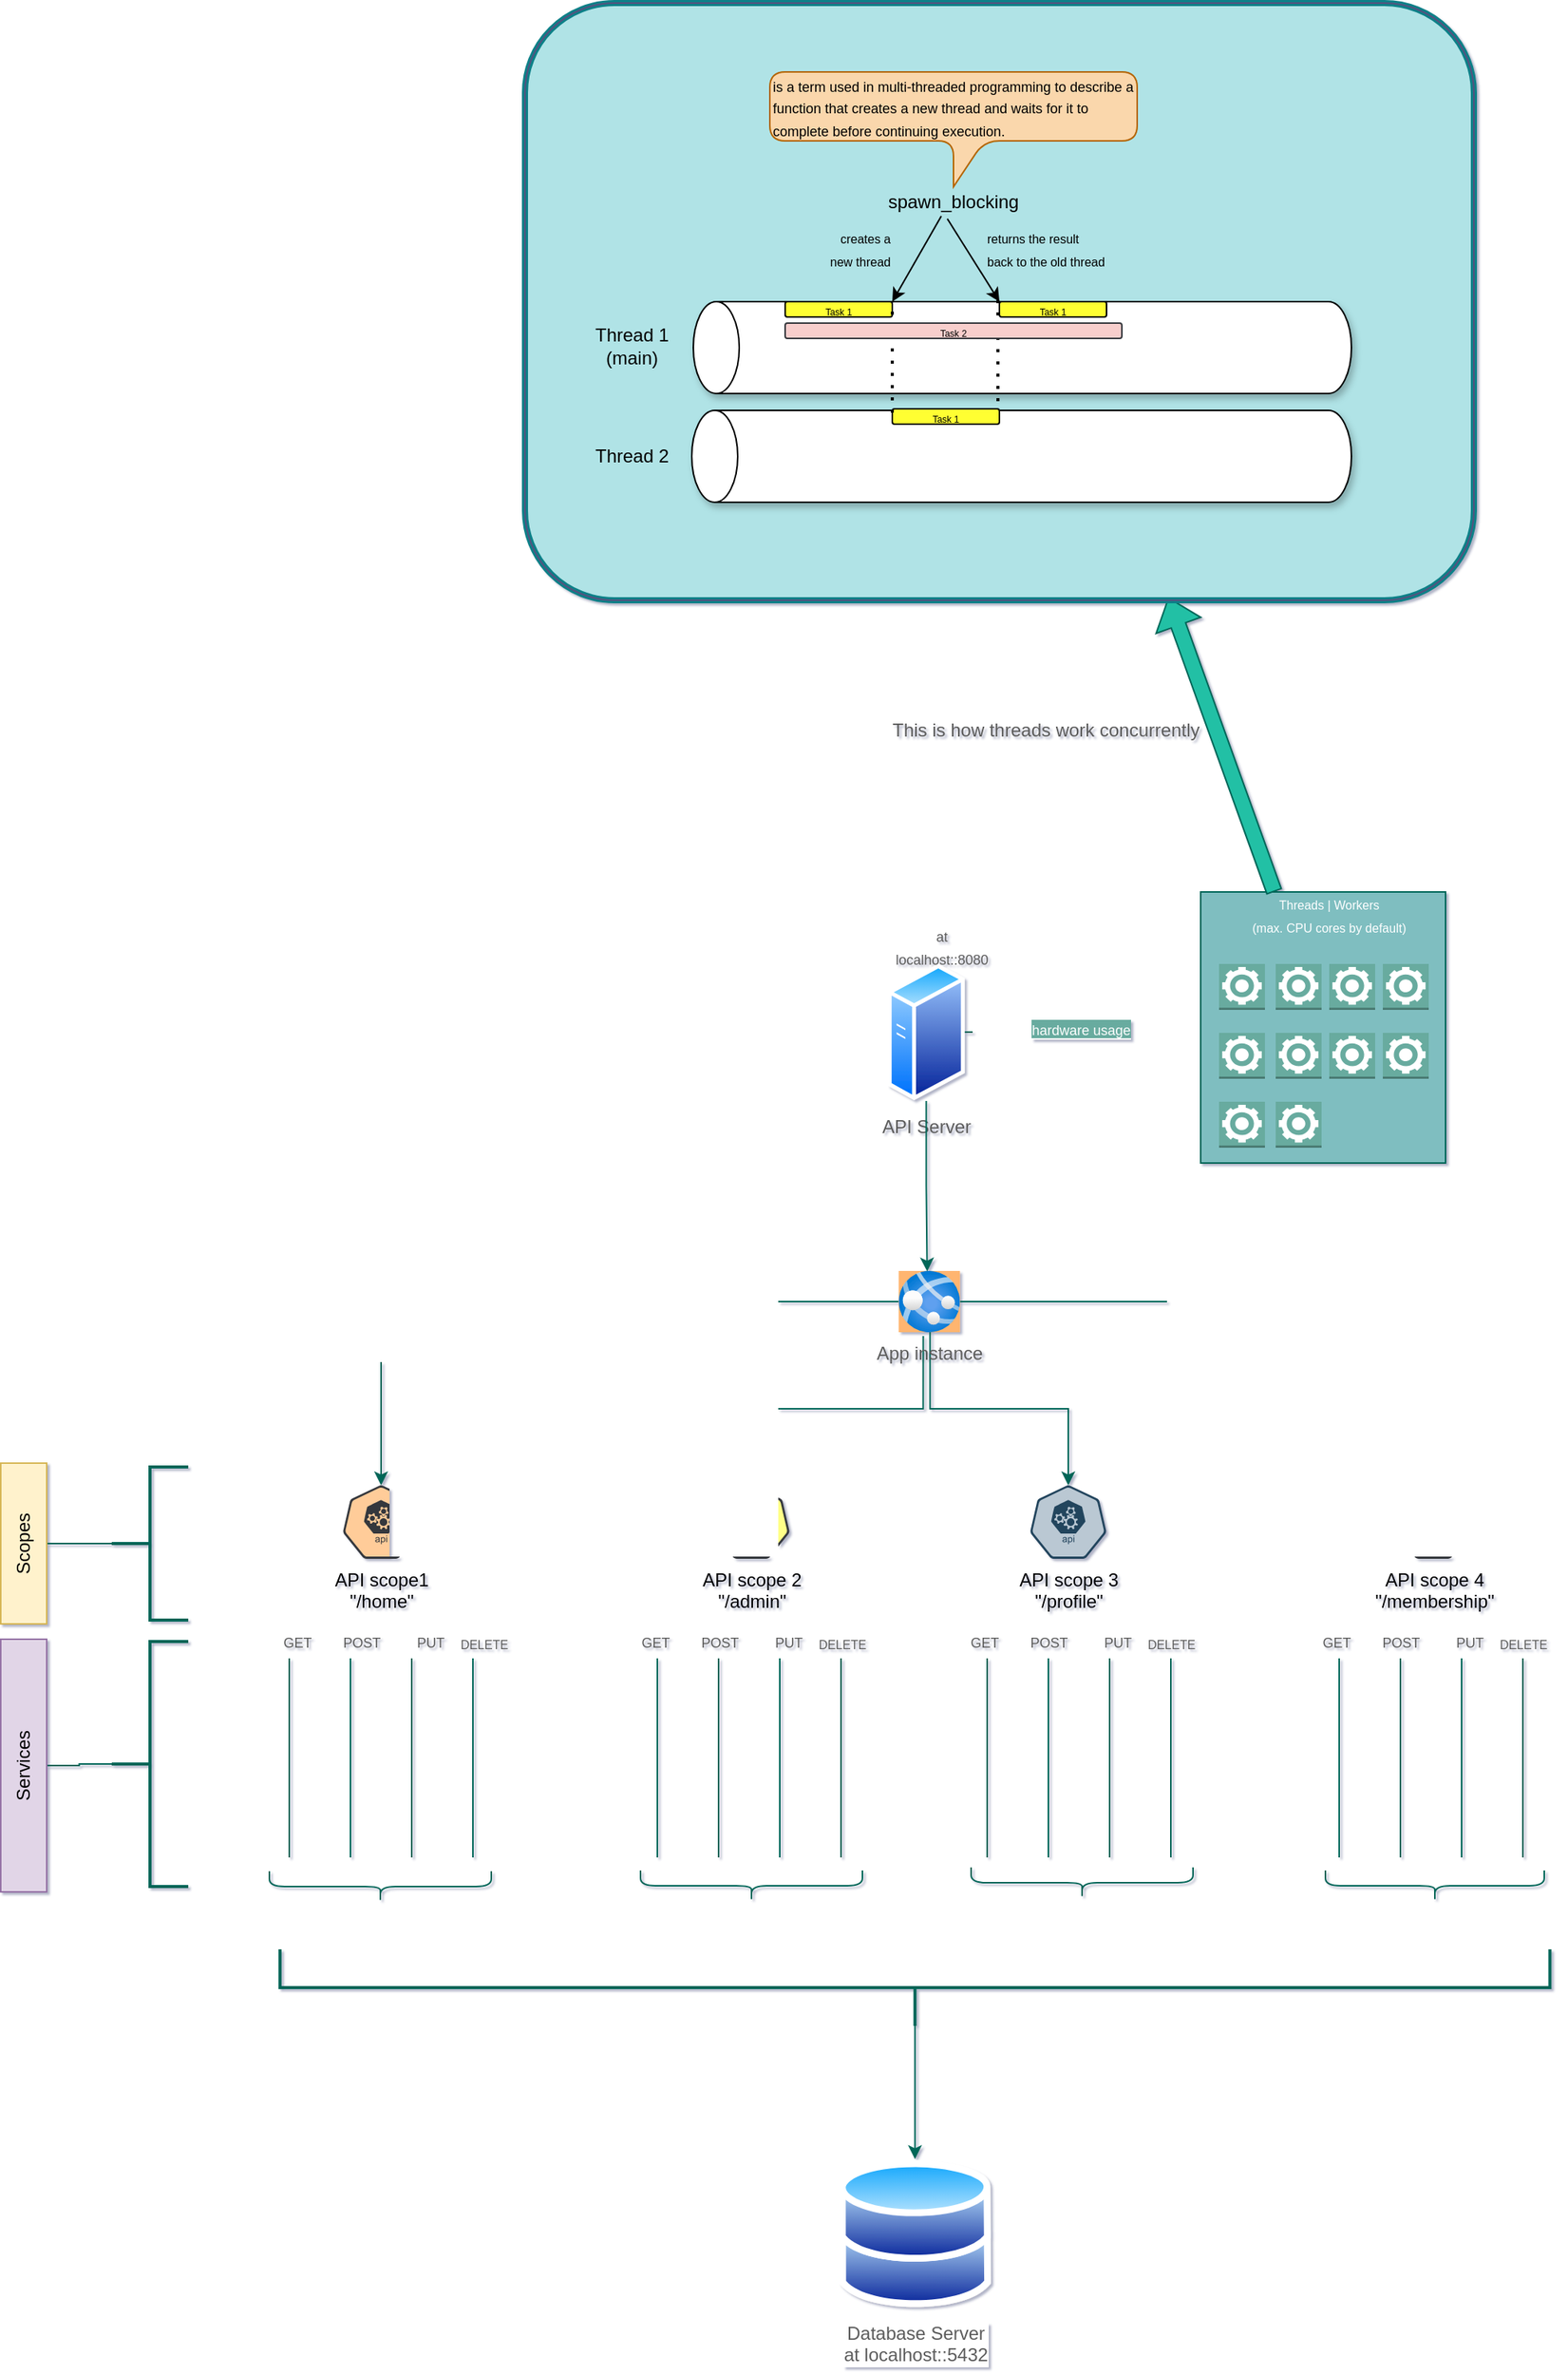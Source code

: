 <mxfile version="21.2.8" type="device">
  <diagram name="Page-1" id="kWnMutsACy6TRgf00iFC">
    <mxGraphModel dx="1663" dy="1773" grid="1" gridSize="10" guides="1" tooltips="1" connect="1" arrows="1" fold="1" page="1" pageScale="1" pageWidth="827" pageHeight="1169" background="none" math="0" shadow="1">
      <root>
        <mxCell id="0" />
        <mxCell id="1" parent="0" />
        <mxCell id="NjU4yITNJJ9T1GElI6_k-51" style="edgeStyle=orthogonalEdgeStyle;rounded=0;orthogonalLoop=1;jettySize=auto;html=1;entryX=0.5;entryY=0;entryDx=0;entryDy=0;entryPerimeter=0;strokeColor=#006658;fontColor=#5C5C5C;fillColor=#21C0A5;" edge="1" parent="1" source="NjU4yITNJJ9T1GElI6_k-38" target="NjU4yITNJJ9T1GElI6_k-46">
          <mxGeometry relative="1" as="geometry" />
        </mxCell>
        <mxCell id="NjU4yITNJJ9T1GElI6_k-52" style="edgeStyle=orthogonalEdgeStyle;rounded=0;orthogonalLoop=1;jettySize=auto;html=1;entryX=0.5;entryY=0;entryDx=0;entryDy=0;entryPerimeter=0;strokeColor=#006658;fontColor=#5C5C5C;fillColor=#21C0A5;exitX=0.401;exitY=1.064;exitDx=0;exitDy=0;exitPerimeter=0;" edge="1" parent="1" source="NjU4yITNJJ9T1GElI6_k-38" target="NjU4yITNJJ9T1GElI6_k-47">
          <mxGeometry relative="1" as="geometry">
            <Array as="points">
              <mxPoint x="310" y="918" />
              <mxPoint x="198" y="918" />
            </Array>
          </mxGeometry>
        </mxCell>
        <mxCell id="NjU4yITNJJ9T1GElI6_k-53" style="edgeStyle=orthogonalEdgeStyle;rounded=0;orthogonalLoop=1;jettySize=auto;html=1;entryX=0.5;entryY=0;entryDx=0;entryDy=0;entryPerimeter=0;strokeColor=#006658;fontColor=#5C5C5C;fillColor=#21C0A5;exitX=0.512;exitY=0.981;exitDx=0;exitDy=0;exitPerimeter=0;" edge="1" parent="1" source="NjU4yITNJJ9T1GElI6_k-38" target="NjU4yITNJJ9T1GElI6_k-48">
          <mxGeometry relative="1" as="geometry" />
        </mxCell>
        <mxCell id="NjU4yITNJJ9T1GElI6_k-54" style="edgeStyle=orthogonalEdgeStyle;rounded=0;orthogonalLoop=1;jettySize=auto;html=1;strokeColor=#006658;fontColor=#5C5C5C;fillColor=#21C0A5;entryX=0.5;entryY=0;entryDx=0;entryDy=0;entryPerimeter=0;" edge="1" parent="1" source="NjU4yITNJJ9T1GElI6_k-38" target="NjU4yITNJJ9T1GElI6_k-49">
          <mxGeometry relative="1" as="geometry">
            <mxPoint x="420" y="848" as="targetPoint" />
          </mxGeometry>
        </mxCell>
        <mxCell id="NjU4yITNJJ9T1GElI6_k-38" value="App instance" style="image;aspect=fixed;html=1;points=[];align=center;fontSize=12;image=img/lib/azure2/app_services/App_Services.svg;rounded=1;strokeColor=#006658;fontColor=#5C5C5C;fillColor=#21C0A5;labelBackgroundColor=none;imageBackground=#FFB570;" vertex="1" parent="1">
          <mxGeometry x="294.2" y="828" width="40" height="40" as="geometry" />
        </mxCell>
        <mxCell id="NjU4yITNJJ9T1GElI6_k-45" value="" style="group;" vertex="1" connectable="0" parent="1">
          <mxGeometry x="232" y="597" width="210" height="120" as="geometry" />
        </mxCell>
        <mxCell id="NjU4yITNJJ9T1GElI6_k-35" value="API Server" style="image;aspect=fixed;perimeter=ellipsePerimeter;html=1;align=center;shadow=0;dashed=0;spacingTop=3;image=img/lib/active_directory/generic_server.svg;rounded=1;strokeColor=#006658;fontColor=#5C5C5C;fillColor=#21C0A5;labelBackgroundColor=none;" vertex="1" parent="NjU4yITNJJ9T1GElI6_k-45">
          <mxGeometry x="55" y="30" width="50.4" height="90" as="geometry" />
        </mxCell>
        <mxCell id="NjU4yITNJJ9T1GElI6_k-44" value="&lt;blockquote&gt;&lt;font style=&quot;font-size: 9px;&quot;&gt;at&lt;br&gt;localhost::8080&lt;/font&gt;&lt;/blockquote&gt;" style="text;html=1;align=center;verticalAlign=middle;resizable=0;points=[];autosize=1;strokeColor=none;fillColor=none;fontColor=#5C5C5C;" vertex="1" parent="NjU4yITNJJ9T1GElI6_k-45">
          <mxGeometry x="10" y="-16" width="160" height="70" as="geometry" />
        </mxCell>
        <mxCell id="NjU4yITNJJ9T1GElI6_k-46" value="API scope1&lt;br&gt;&quot;/home&quot;" style="html=1;dashed=0;whitespace=wrap;fillColor=#ffcc99;strokeColor=#36393d;points=[[0.005,0.63,0],[0.1,0.2,0],[0.9,0.2,0],[0.5,0,0],[0.995,0.63,0],[0.72,0.99,0],[0.5,1,0],[0.28,0.99,0]];verticalLabelPosition=bottom;align=center;verticalAlign=top;shape=mxgraph.kubernetes.icon;prIcon=api;" vertex="1" parent="1">
          <mxGeometry x="-69" y="968" width="50" height="48" as="geometry" />
        </mxCell>
        <mxCell id="NjU4yITNJJ9T1GElI6_k-47" value="API scope 2&lt;br&gt;&quot;/admin&quot;" style="html=1;dashed=0;whitespace=wrap;fillColor=#ffff88;strokeColor=#36393d;points=[[0.005,0.63,0],[0.1,0.2,0],[0.9,0.2,0],[0.5,0,0],[0.995,0.63,0],[0.72,0.99,0],[0.5,1,0],[0.28,0.99,0]];verticalLabelPosition=bottom;align=center;verticalAlign=top;shape=mxgraph.kubernetes.icon;prIcon=api;" vertex="1" parent="1">
          <mxGeometry x="173" y="968" width="50" height="48" as="geometry" />
        </mxCell>
        <mxCell id="NjU4yITNJJ9T1GElI6_k-48" value="API scope 3&lt;br&gt;&quot;/profile&quot;" style="html=1;dashed=0;whitespace=wrap;fillColor=#bac8d3;strokeColor=#23445d;points=[[0.005,0.63,0],[0.1,0.2,0],[0.9,0.2,0],[0.5,0,0],[0.995,0.63,0],[0.72,0.99,0],[0.5,1,0],[0.28,0.99,0]];verticalLabelPosition=bottom;align=center;verticalAlign=top;shape=mxgraph.kubernetes.icon;prIcon=api;" vertex="1" parent="1">
          <mxGeometry x="380" y="968" width="50" height="48" as="geometry" />
        </mxCell>
        <mxCell id="NjU4yITNJJ9T1GElI6_k-49" value="API scope 4&lt;br&gt;&quot;/membership&quot;" style="html=1;dashed=0;whitespace=wrap;fillColor=#cce5ff;strokeColor=#36393d;points=[[0.005,0.63,0],[0.1,0.2,0],[0.9,0.2,0],[0.5,0,0],[0.995,0.63,0],[0.72,0.99,0],[0.5,1,0],[0.28,0.99,0]];verticalLabelPosition=bottom;align=center;verticalAlign=top;shape=mxgraph.kubernetes.icon;prIcon=api;" vertex="1" parent="1">
          <mxGeometry x="618.5" y="968" width="50" height="48" as="geometry" />
        </mxCell>
        <mxCell id="NjU4yITNJJ9T1GElI6_k-50" style="edgeStyle=orthogonalEdgeStyle;rounded=0;orthogonalLoop=1;jettySize=auto;html=1;entryX=0.465;entryY=0.008;entryDx=0;entryDy=0;entryPerimeter=0;strokeColor=#006658;fontColor=#5C5C5C;fillColor=#21C0A5;" edge="1" parent="1" source="NjU4yITNJJ9T1GElI6_k-35" target="NjU4yITNJJ9T1GElI6_k-38">
          <mxGeometry relative="1" as="geometry" />
        </mxCell>
        <mxCell id="NjU4yITNJJ9T1GElI6_k-74" value="" style="edgeStyle=orthogonalEdgeStyle;rounded=0;orthogonalLoop=1;jettySize=auto;html=1;strokeColor=#006658;fontColor=#5C5C5C;fillColor=#21C0A5;" edge="1" parent="1" source="NjU4yITNJJ9T1GElI6_k-35" target="NjU4yITNJJ9T1GElI6_k-75">
          <mxGeometry relative="1" as="geometry">
            <mxPoint x="470" y="670" as="targetPoint" />
            <Array as="points">
              <mxPoint x="417" y="672" />
              <mxPoint x="417" y="670" />
              <mxPoint x="494" y="670" />
              <mxPoint x="494" y="650" />
            </Array>
          </mxGeometry>
        </mxCell>
        <mxCell id="NjU4yITNJJ9T1GElI6_k-79" value="&lt;span style=&quot;background-color: rgb(103, 171, 159);&quot;&gt;&lt;font style=&quot;font-size: 9px;&quot; color=&quot;#ffffff&quot;&gt;hardware usage&lt;/font&gt;&lt;/span&gt;" style="edgeLabel;html=1;align=center;verticalAlign=middle;resizable=0;points=[];fontColor=#5C5C5C;" vertex="1" connectable="0" parent="NjU4yITNJJ9T1GElI6_k-74">
          <mxGeometry x="0.266" y="-2" relative="1" as="geometry">
            <mxPoint x="-22" y="-2" as="offset" />
          </mxGeometry>
        </mxCell>
        <mxCell id="NjU4yITNJJ9T1GElI6_k-80" value="" style="verticalLabelPosition=bottom;shadow=0;dashed=0;align=center;html=1;verticalAlign=top;shape=mxgraph.electrical.transmission.4_line_bus;strokeColor=#006658;fontColor=#FFCE9F;fillColor=#21C0A5;rotation=-90;labelBackgroundColor=#FFCC99;" vertex="1" parent="1">
          <mxGeometry x="-109" y="1086" width="130" height="120" as="geometry" />
        </mxCell>
        <mxCell id="NjU4yITNJJ9T1GElI6_k-84" value="GET" style="text;html=1;align=center;verticalAlign=middle;resizable=0;points=[];autosize=1;strokeColor=none;fillColor=none;fontColor=#5C5C5C;fontSize=9;" vertex="1" parent="1">
          <mxGeometry x="-119" y="1061" width="40" height="20" as="geometry" />
        </mxCell>
        <mxCell id="NjU4yITNJJ9T1GElI6_k-85" value="POST" style="text;html=1;align=center;verticalAlign=middle;resizable=0;points=[];autosize=1;strokeColor=none;fillColor=none;fontColor=#5C5C5C;fontSize=9;" vertex="1" parent="1">
          <mxGeometry x="-82" y="1061" width="50" height="20" as="geometry" />
        </mxCell>
        <mxCell id="NjU4yITNJJ9T1GElI6_k-86" value="PUT" style="text;html=1;align=center;verticalAlign=middle;resizable=0;points=[];autosize=1;strokeColor=none;fillColor=none;fontColor=#5C5C5C;fontSize=9;" vertex="1" parent="1">
          <mxGeometry x="-32" y="1061" width="40" height="20" as="geometry" />
        </mxCell>
        <mxCell id="NjU4yITNJJ9T1GElI6_k-87" value="&lt;font style=&quot;font-size: 8px;&quot;&gt;DELETE&lt;/font&gt;" style="text;html=1;align=center;verticalAlign=middle;resizable=0;points=[];autosize=1;strokeColor=none;fillColor=none;fontColor=#5C5C5C;" vertex="1" parent="1">
          <mxGeometry x="-2" y="1056" width="50" height="30" as="geometry" />
        </mxCell>
        <mxCell id="NjU4yITNJJ9T1GElI6_k-88" value="" style="verticalLabelPosition=bottom;shadow=0;dashed=0;align=center;html=1;verticalAlign=top;shape=mxgraph.electrical.transmission.4_line_bus;strokeColor=#006658;fontColor=#FFCE9F;fillColor=#21C0A5;rotation=-90;labelBackgroundColor=#FFCC99;" vertex="1" parent="1">
          <mxGeometry x="131.5" y="1086" width="130" height="120" as="geometry" />
        </mxCell>
        <mxCell id="NjU4yITNJJ9T1GElI6_k-89" value="GET" style="text;html=1;align=center;verticalAlign=middle;resizable=0;points=[];autosize=1;strokeColor=none;fillColor=none;fontColor=#5C5C5C;fontSize=9;" vertex="1" parent="1">
          <mxGeometry x="114.5" y="1061" width="40" height="20" as="geometry" />
        </mxCell>
        <mxCell id="NjU4yITNJJ9T1GElI6_k-90" value="POST" style="text;html=1;align=center;verticalAlign=middle;resizable=0;points=[];autosize=1;strokeColor=none;fillColor=none;fontColor=#5C5C5C;fontSize=9;" vertex="1" parent="1">
          <mxGeometry x="151.5" y="1061" width="50" height="20" as="geometry" />
        </mxCell>
        <mxCell id="NjU4yITNJJ9T1GElI6_k-91" value="PUT" style="text;html=1;align=center;verticalAlign=middle;resizable=0;points=[];autosize=1;strokeColor=none;fillColor=none;fontColor=#5C5C5C;fontSize=9;" vertex="1" parent="1">
          <mxGeometry x="201.5" y="1061" width="40" height="20" as="geometry" />
        </mxCell>
        <mxCell id="NjU4yITNJJ9T1GElI6_k-92" value="&lt;font style=&quot;font-size: 8px;&quot;&gt;DELETE&lt;/font&gt;" style="text;html=1;align=center;verticalAlign=middle;resizable=0;points=[];autosize=1;strokeColor=none;fillColor=none;fontColor=#5C5C5C;" vertex="1" parent="1">
          <mxGeometry x="231.5" y="1056" width="50" height="30" as="geometry" />
        </mxCell>
        <mxCell id="NjU4yITNJJ9T1GElI6_k-93" value="" style="verticalLabelPosition=bottom;shadow=0;dashed=0;align=center;html=1;verticalAlign=top;shape=mxgraph.electrical.transmission.4_line_bus;strokeColor=#006658;fontColor=#FFCE9F;fillColor=#21C0A5;rotation=-90;labelBackgroundColor=#FFCC99;" vertex="1" parent="1">
          <mxGeometry x="347" y="1086" width="130" height="120" as="geometry" />
        </mxCell>
        <mxCell id="NjU4yITNJJ9T1GElI6_k-94" value="GET" style="text;html=1;align=center;verticalAlign=middle;resizable=0;points=[];autosize=1;strokeColor=none;fillColor=none;fontColor=#5C5C5C;fontSize=9;" vertex="1" parent="1">
          <mxGeometry x="330" y="1061" width="40" height="20" as="geometry" />
        </mxCell>
        <mxCell id="NjU4yITNJJ9T1GElI6_k-95" value="POST" style="text;html=1;align=center;verticalAlign=middle;resizable=0;points=[];autosize=1;strokeColor=none;fillColor=none;fontColor=#5C5C5C;fontSize=9;" vertex="1" parent="1">
          <mxGeometry x="367" y="1061" width="50" height="20" as="geometry" />
        </mxCell>
        <mxCell id="NjU4yITNJJ9T1GElI6_k-96" value="PUT" style="text;html=1;align=center;verticalAlign=middle;resizable=0;points=[];autosize=1;strokeColor=none;fillColor=none;fontColor=#5C5C5C;fontSize=9;" vertex="1" parent="1">
          <mxGeometry x="417" y="1061" width="40" height="20" as="geometry" />
        </mxCell>
        <mxCell id="NjU4yITNJJ9T1GElI6_k-97" value="&lt;font style=&quot;font-size: 8px;&quot;&gt;DELETE&lt;/font&gt;" style="text;html=1;align=center;verticalAlign=middle;resizable=0;points=[];autosize=1;strokeColor=none;fillColor=none;fontColor=#5C5C5C;" vertex="1" parent="1">
          <mxGeometry x="447" y="1056" width="50" height="30" as="geometry" />
        </mxCell>
        <mxCell id="NjU4yITNJJ9T1GElI6_k-98" value="" style="verticalLabelPosition=bottom;shadow=0;dashed=0;align=center;html=1;verticalAlign=top;shape=mxgraph.electrical.transmission.4_line_bus;strokeColor=#006658;fontColor=#FFCE9F;fillColor=#21C0A5;rotation=-90;labelBackgroundColor=#FFCC99;" vertex="1" parent="1">
          <mxGeometry x="577" y="1086" width="130" height="120" as="geometry" />
        </mxCell>
        <mxCell id="NjU4yITNJJ9T1GElI6_k-99" value="GET" style="text;html=1;align=center;verticalAlign=middle;resizable=0;points=[];autosize=1;strokeColor=none;fillColor=none;fontColor=#5C5C5C;fontSize=9;" vertex="1" parent="1">
          <mxGeometry x="560" y="1061" width="40" height="20" as="geometry" />
        </mxCell>
        <mxCell id="NjU4yITNJJ9T1GElI6_k-100" value="POST" style="text;html=1;align=center;verticalAlign=middle;resizable=0;points=[];autosize=1;strokeColor=none;fillColor=none;fontColor=#5C5C5C;fontSize=9;" vertex="1" parent="1">
          <mxGeometry x="597" y="1061" width="50" height="20" as="geometry" />
        </mxCell>
        <mxCell id="NjU4yITNJJ9T1GElI6_k-101" value="PUT" style="text;html=1;align=center;verticalAlign=middle;resizable=0;points=[];autosize=1;strokeColor=none;fillColor=none;fontColor=#5C5C5C;fontSize=9;" vertex="1" parent="1">
          <mxGeometry x="647" y="1061" width="40" height="20" as="geometry" />
        </mxCell>
        <mxCell id="NjU4yITNJJ9T1GElI6_k-102" value="&lt;font style=&quot;font-size: 8px;&quot;&gt;DELETE&lt;/font&gt;" style="text;html=1;align=center;verticalAlign=middle;resizable=0;points=[];autosize=1;strokeColor=none;fillColor=none;fontColor=#5C5C5C;" vertex="1" parent="1">
          <mxGeometry x="677" y="1056" width="50" height="30" as="geometry" />
        </mxCell>
        <mxCell id="NjU4yITNJJ9T1GElI6_k-107" value="" style="shape=curlyBracket;whiteSpace=wrap;html=1;rounded=1;flipH=1;labelPosition=right;verticalLabelPosition=middle;align=left;verticalAlign=middle;strokeColor=#006658;fontColor=#5C5C5C;fillColor=#21C0A5;rotation=90;" vertex="1" parent="1">
          <mxGeometry x="-54.5" y="1157.5" width="20" height="145" as="geometry" />
        </mxCell>
        <mxCell id="NjU4yITNJJ9T1GElI6_k-108" value="" style="shape=curlyBracket;whiteSpace=wrap;html=1;rounded=1;flipH=1;labelPosition=right;verticalLabelPosition=middle;align=left;verticalAlign=middle;strokeColor=#006658;fontColor=#5C5C5C;fillColor=#21C0A5;rotation=90;" vertex="1" parent="1">
          <mxGeometry x="188" y="1157" width="20" height="145" as="geometry" />
        </mxCell>
        <mxCell id="NjU4yITNJJ9T1GElI6_k-109" value="" style="shape=curlyBracket;whiteSpace=wrap;html=1;rounded=1;flipH=1;labelPosition=right;verticalLabelPosition=middle;align=left;verticalAlign=middle;strokeColor=#006658;fontColor=#5C5C5C;fillColor=#21C0A5;rotation=90;" vertex="1" parent="1">
          <mxGeometry x="404" y="1155" width="20" height="145" as="geometry" />
        </mxCell>
        <mxCell id="NjU4yITNJJ9T1GElI6_k-110" value="" style="shape=curlyBracket;whiteSpace=wrap;html=1;rounded=1;flipH=1;labelPosition=right;verticalLabelPosition=middle;align=left;verticalAlign=middle;strokeColor=#006658;fontColor=#5C5C5C;fillColor=#21C0A5;rotation=90;" vertex="1" parent="1">
          <mxGeometry x="634.5" y="1158" width="20" height="143" as="geometry" />
        </mxCell>
        <mxCell id="NjU4yITNJJ9T1GElI6_k-112" value="Database Server&lt;br&gt;at localhost::5432" style="image;aspect=fixed;perimeter=ellipsePerimeter;html=1;align=center;shadow=0;dashed=0;spacingTop=3;image=img/lib/active_directory/databases.svg;strokeColor=#006658;fontColor=#5C5C5C;fillColor=#21C0A5;" vertex="1" parent="1">
          <mxGeometry x="255.13" y="1408" width="99.39" height="97.4" as="geometry" />
        </mxCell>
        <mxCell id="NjU4yITNJJ9T1GElI6_k-116" style="edgeStyle=orthogonalEdgeStyle;rounded=0;orthogonalLoop=1;jettySize=auto;html=1;exitX=0;exitY=0.5;exitDx=0;exitDy=0;exitPerimeter=0;entryX=0.5;entryY=0;entryDx=0;entryDy=0;strokeColor=#006658;fontColor=#5C5C5C;fillColor=#21C0A5;" edge="1" parent="1" source="NjU4yITNJJ9T1GElI6_k-114" target="NjU4yITNJJ9T1GElI6_k-112">
          <mxGeometry relative="1" as="geometry" />
        </mxCell>
        <mxCell id="NjU4yITNJJ9T1GElI6_k-114" value="" style="strokeWidth=2;html=1;shape=mxgraph.flowchart.annotation_2;align=left;labelPosition=right;pointerEvents=1;strokeColor=#006658;fontColor=#5C5C5C;fillColor=#21C0A5;rotation=-90;" vertex="1" parent="1">
          <mxGeometry x="279.82" y="881.12" width="50" height="829.75" as="geometry" />
        </mxCell>
        <mxCell id="NjU4yITNJJ9T1GElI6_k-119" style="edgeStyle=orthogonalEdgeStyle;rounded=0;orthogonalLoop=1;jettySize=auto;html=1;exitX=0;exitY=0.5;exitDx=0;exitDy=0;exitPerimeter=0;entryX=0.5;entryY=1;entryDx=0;entryDy=0;strokeColor=#006658;fontColor=#5C5C5C;fillColor=#21C0A5;endArrow=none;endFill=0;" edge="1" parent="1" source="NjU4yITNJJ9T1GElI6_k-117" target="NjU4yITNJJ9T1GElI6_k-118">
          <mxGeometry relative="1" as="geometry" />
        </mxCell>
        <mxCell id="NjU4yITNJJ9T1GElI6_k-117" value="" style="strokeWidth=2;html=1;shape=mxgraph.flowchart.annotation_2;align=left;labelPosition=right;pointerEvents=1;strokeColor=#006658;fontColor=#5C5C5C;fillColor=#21C0A5;" vertex="1" parent="1">
          <mxGeometry x="-220" y="956" width="50" height="100" as="geometry" />
        </mxCell>
        <mxCell id="NjU4yITNJJ9T1GElI6_k-118" value="Scopes" style="rounded=0;whiteSpace=wrap;html=1;strokeColor=#d6b656;fillColor=#fff2cc;rotation=-90;" vertex="1" parent="1">
          <mxGeometry x="-330" y="991" width="105" height="30" as="geometry" />
        </mxCell>
        <mxCell id="NjU4yITNJJ9T1GElI6_k-123" style="edgeStyle=orthogonalEdgeStyle;rounded=0;orthogonalLoop=1;jettySize=auto;html=1;exitX=0;exitY=0.5;exitDx=0;exitDy=0;exitPerimeter=0;entryX=0.5;entryY=1;entryDx=0;entryDy=0;strokeColor=#006658;fontColor=#5C5C5C;fillColor=#21C0A5;endArrow=none;endFill=0;" edge="1" parent="1" source="NjU4yITNJJ9T1GElI6_k-124" target="NjU4yITNJJ9T1GElI6_k-125">
          <mxGeometry relative="1" as="geometry" />
        </mxCell>
        <mxCell id="NjU4yITNJJ9T1GElI6_k-124" value="" style="strokeWidth=2;html=1;shape=mxgraph.flowchart.annotation_2;align=left;labelPosition=right;pointerEvents=1;strokeColor=#006658;fontColor=#5C5C5C;fillColor=#21C0A5;" vertex="1" parent="1">
          <mxGeometry x="-220" y="1070" width="50" height="160" as="geometry" />
        </mxCell>
        <mxCell id="NjU4yITNJJ9T1GElI6_k-125" value="Services" style="rounded=0;whiteSpace=wrap;html=1;strokeColor=#9673a6;fillColor=#e1d5e7;rotation=-90;" vertex="1" parent="1">
          <mxGeometry x="-360" y="1136" width="165" height="30" as="geometry" />
        </mxCell>
        <mxCell id="NjU4yITNJJ9T1GElI6_k-127" value="" style="group" vertex="1" connectable="0" parent="1">
          <mxGeometry x="484.5" y="575" width="170" height="182.5" as="geometry" />
        </mxCell>
        <mxCell id="NjU4yITNJJ9T1GElI6_k-75" value="" style="whiteSpace=wrap;html=1;strokeColor=#006658;fontColor=#5C5C5C;fillColor=#7FBEC0;container=0;" vertex="1" parent="NjU4yITNJJ9T1GElI6_k-127">
          <mxGeometry x="7" y="5.5" width="160" height="177" as="geometry" />
        </mxCell>
        <mxCell id="NjU4yITNJJ9T1GElI6_k-78" value="" style="group;glass=0;rounded=0;shadow=0;fillColor=none;fontColor=#ffffff;strokeColor=none;container=0;" vertex="1" connectable="0" parent="NjU4yITNJJ9T1GElI6_k-127">
          <mxGeometry y="25.5" width="170" height="157" as="geometry" />
        </mxCell>
        <mxCell id="NjU4yITNJJ9T1GElI6_k-76" value="&lt;font color=&quot;#ffffff&quot; style=&quot;font-size: 8px;&quot;&gt;Threads | Workers &lt;br&gt;(max. CPU cores by default)&lt;/font&gt;" style="text;html=1;align=center;verticalAlign=middle;resizable=0;points=[];autosize=1;strokeColor=none;fillColor=none;fontColor=#5C5C5C;container=0;" vertex="1" parent="NjU4yITNJJ9T1GElI6_k-127">
          <mxGeometry x="30.5" width="120" height="40" as="geometry" />
        </mxCell>
        <mxCell id="NjU4yITNJJ9T1GElI6_k-55" value="" style="outlineConnect=0;dashed=0;verticalLabelPosition=bottom;verticalAlign=top;align=center;html=1;shape=mxgraph.aws3.worker;fillColor=#67AB9F;gradientColor=none;strokeColor=#006658;fontColor=#5C5C5C;container=0;" vertex="1" parent="NjU4yITNJJ9T1GElI6_k-127">
          <mxGeometry x="19" y="52.5" width="30" height="30" as="geometry" />
        </mxCell>
        <mxCell id="NjU4yITNJJ9T1GElI6_k-57" value="" style="outlineConnect=0;dashed=0;verticalLabelPosition=bottom;verticalAlign=top;align=center;html=1;shape=mxgraph.aws3.worker;fillColor=#67AB9F;gradientColor=none;strokeColor=#006658;fontColor=#5C5C5C;container=0;" vertex="1" parent="NjU4yITNJJ9T1GElI6_k-127">
          <mxGeometry x="19" y="142.5" width="30" height="30" as="geometry" />
        </mxCell>
        <mxCell id="NjU4yITNJJ9T1GElI6_k-58" value="" style="outlineConnect=0;dashed=0;verticalLabelPosition=bottom;verticalAlign=top;align=center;html=1;shape=mxgraph.aws3.worker;fillColor=#67AB9F;gradientColor=none;strokeColor=#006658;fontColor=#5C5C5C;container=0;" vertex="1" parent="NjU4yITNJJ9T1GElI6_k-127">
          <mxGeometry x="19" y="97.5" width="30" height="30" as="geometry" />
        </mxCell>
        <mxCell id="NjU4yITNJJ9T1GElI6_k-59" value="" style="outlineConnect=0;dashed=0;verticalLabelPosition=bottom;verticalAlign=top;align=center;html=1;shape=mxgraph.aws3.worker;fillColor=#67AB9F;gradientColor=none;strokeColor=#006658;fontColor=#5C5C5C;container=0;" vertex="1" parent="NjU4yITNJJ9T1GElI6_k-127">
          <mxGeometry x="56" y="97.5" width="30" height="30" as="geometry" />
        </mxCell>
        <mxCell id="NjU4yITNJJ9T1GElI6_k-60" value="" style="outlineConnect=0;dashed=0;verticalLabelPosition=bottom;verticalAlign=top;align=center;html=1;shape=mxgraph.aws3.worker;fillColor=#67AB9F;gradientColor=none;strokeColor=#006658;fontColor=#5C5C5C;container=0;" vertex="1" parent="NjU4yITNJJ9T1GElI6_k-127">
          <mxGeometry x="91" y="97.5" width="30" height="30" as="geometry" />
        </mxCell>
        <mxCell id="NjU4yITNJJ9T1GElI6_k-61" value="" style="outlineConnect=0;dashed=0;verticalLabelPosition=bottom;verticalAlign=top;align=center;html=1;shape=mxgraph.aws3.worker;fillColor=#67AB9F;gradientColor=none;strokeColor=#006658;fontColor=#5C5C5C;container=0;" vertex="1" parent="NjU4yITNJJ9T1GElI6_k-127">
          <mxGeometry x="126" y="97.5" width="30" height="30" as="geometry" />
        </mxCell>
        <mxCell id="NjU4yITNJJ9T1GElI6_k-62" value="" style="outlineConnect=0;dashed=0;verticalLabelPosition=bottom;verticalAlign=top;align=center;html=1;shape=mxgraph.aws3.worker;fillColor=#67AB9F;gradientColor=none;strokeColor=#006658;fontColor=#5C5C5C;container=0;" vertex="1" parent="NjU4yITNJJ9T1GElI6_k-127">
          <mxGeometry x="56" y="52.5" width="30" height="30" as="geometry" />
        </mxCell>
        <mxCell id="NjU4yITNJJ9T1GElI6_k-63" value="" style="outlineConnect=0;dashed=0;verticalLabelPosition=bottom;verticalAlign=top;align=center;html=1;shape=mxgraph.aws3.worker;fillColor=#67AB9F;gradientColor=none;strokeColor=#006658;fontColor=#5C5C5C;container=0;" vertex="1" parent="NjU4yITNJJ9T1GElI6_k-127">
          <mxGeometry x="91" y="52.5" width="30" height="30" as="geometry" />
        </mxCell>
        <mxCell id="NjU4yITNJJ9T1GElI6_k-64" value="" style="outlineConnect=0;dashed=0;verticalLabelPosition=bottom;verticalAlign=top;align=center;html=1;shape=mxgraph.aws3.worker;fillColor=#67AB9F;gradientColor=none;strokeColor=#006658;fontColor=#5C5C5C;container=0;" vertex="1" parent="NjU4yITNJJ9T1GElI6_k-127">
          <mxGeometry x="126" y="52.5" width="30" height="30" as="geometry" />
        </mxCell>
        <mxCell id="NjU4yITNJJ9T1GElI6_k-68" value="" style="outlineConnect=0;dashed=0;verticalLabelPosition=bottom;verticalAlign=top;align=center;html=1;shape=mxgraph.aws3.worker;fillColor=#67AB9F;gradientColor=none;strokeColor=#006658;fontColor=#5C5C5C;container=0;" vertex="1" parent="NjU4yITNJJ9T1GElI6_k-127">
          <mxGeometry x="56" y="142.5" width="30" height="30" as="geometry" />
        </mxCell>
        <mxCell id="NjU4yITNJJ9T1GElI6_k-130" value="" style="shape=flexArrow;endArrow=classic;html=1;rounded=0;strokeColor=#006658;fontColor=#5C5C5C;fillColor=#21C0A5;entryX=0.678;entryY=0.995;entryDx=0;entryDy=0;entryPerimeter=0;" edge="1" parent="1" source="NjU4yITNJJ9T1GElI6_k-75" target="NjU4yITNJJ9T1GElI6_k-129">
          <mxGeometry width="50" height="50" relative="1" as="geometry">
            <mxPoint x="515" y="570" as="sourcePoint" />
            <mxPoint x="565" y="520" as="targetPoint" />
          </mxGeometry>
        </mxCell>
        <mxCell id="NjU4yITNJJ9T1GElI6_k-131" value="" style="group;glass=0;rounded=1;strokeWidth=4;fillColor=#b0e3e6;strokeColor=#0e8088;" vertex="1" connectable="0" parent="1">
          <mxGeometry x="50" width="620" height="390" as="geometry" />
        </mxCell>
        <mxCell id="NjU4yITNJJ9T1GElI6_k-129" value="" style="rounded=1;whiteSpace=wrap;html=1;strokeColor=#56517e;fillColor=none;" vertex="1" parent="NjU4yITNJJ9T1GElI6_k-131">
          <mxGeometry width="620" height="390" as="geometry" />
        </mxCell>
        <mxCell id="NjU4yITNJJ9T1GElI6_k-28" value="" style="shape=cylinder3;whiteSpace=wrap;html=1;boundedLbl=1;backgroundOutline=1;size=15;rotation=-90;shadow=1;rounded=1;labelBackgroundColor=none;" vertex="1" parent="NjU4yITNJJ9T1GElI6_k-131">
          <mxGeometry x="295" y="10" width="60" height="430" as="geometry" />
        </mxCell>
        <mxCell id="NjU4yITNJJ9T1GElI6_k-27" value="" style="shape=cylinder3;whiteSpace=wrap;html=1;boundedLbl=1;backgroundOutline=1;size=15;rotation=-90;shadow=1;rounded=1;labelBackgroundColor=none;" vertex="1" parent="NjU4yITNJJ9T1GElI6_k-131">
          <mxGeometry x="294.5" y="80.5" width="60" height="431" as="geometry" />
        </mxCell>
        <mxCell id="NjU4yITNJJ9T1GElI6_k-3" value="Thread 1&lt;br&gt;(main)" style="text;html=1;align=center;verticalAlign=middle;whiteSpace=wrap;rounded=1;labelBackgroundColor=none;" vertex="1" parent="NjU4yITNJJ9T1GElI6_k-131">
          <mxGeometry x="40" y="219" width="60" height="10" as="geometry" />
        </mxCell>
        <mxCell id="NjU4yITNJJ9T1GElI6_k-4" value="Thread 2" style="text;html=1;align=center;verticalAlign=middle;whiteSpace=wrap;rounded=1;labelBackgroundColor=none;" vertex="1" parent="NjU4yITNJJ9T1GElI6_k-131">
          <mxGeometry x="40" y="291" width="60" height="10" as="geometry" />
        </mxCell>
        <mxCell id="NjU4yITNJJ9T1GElI6_k-5" value="&lt;font style=&quot;font-size: 6px;&quot;&gt;Task 1&lt;/font&gt;" style="rounded=1;whiteSpace=wrap;html=1;align=center;labelBackgroundColor=none;fillColor=#FFFF33;" vertex="1" parent="NjU4yITNJJ9T1GElI6_k-131">
          <mxGeometry x="170" y="195" width="70" height="10" as="geometry" />
        </mxCell>
        <mxCell id="NjU4yITNJJ9T1GElI6_k-6" value="&lt;font style=&quot;font-size: 6px;&quot;&gt;Task 1&lt;/font&gt;" style="rounded=1;whiteSpace=wrap;html=1;labelBackgroundColor=none;fillColor=#FFFF33;" vertex="1" parent="NjU4yITNJJ9T1GElI6_k-131">
          <mxGeometry x="240" y="265" width="70" height="10" as="geometry" />
        </mxCell>
        <mxCell id="NjU4yITNJJ9T1GElI6_k-29" value="" style="endArrow=none;dashed=1;html=1;dashPattern=1 3;strokeWidth=2;rounded=1;entryX=1;entryY=0.25;entryDx=0;entryDy=0;exitX=0;exitY=0.25;exitDx=0;exitDy=0;labelBackgroundColor=none;fontColor=default;" edge="1" parent="NjU4yITNJJ9T1GElI6_k-131" source="NjU4yITNJJ9T1GElI6_k-6" target="NjU4yITNJJ9T1GElI6_k-5">
          <mxGeometry width="50" height="50" relative="1" as="geometry">
            <mxPoint x="350" y="275" as="sourcePoint" />
            <mxPoint x="400" y="225" as="targetPoint" />
          </mxGeometry>
        </mxCell>
        <mxCell id="NjU4yITNJJ9T1GElI6_k-7" value="" style="endArrow=classic;html=1;rounded=1;entryX=1;entryY=0;entryDx=0;entryDy=0;exitX=0.367;exitY=0.957;exitDx=0;exitDy=0;exitPerimeter=0;labelBackgroundColor=none;fontColor=default;" edge="1" parent="NjU4yITNJJ9T1GElI6_k-131" source="NjU4yITNJJ9T1GElI6_k-9" target="NjU4yITNJJ9T1GElI6_k-5">
          <mxGeometry width="50" height="50" relative="1" as="geometry">
            <mxPoint x="310" y="145" as="sourcePoint" />
            <mxPoint x="310" y="225" as="targetPoint" />
          </mxGeometry>
        </mxCell>
        <mxCell id="NjU4yITNJJ9T1GElI6_k-9" value="spawn_blocking" style="text;html=1;align=center;verticalAlign=middle;whiteSpace=wrap;rounded=1;labelBackgroundColor=none;" vertex="1" parent="NjU4yITNJJ9T1GElI6_k-131">
          <mxGeometry x="250" y="120" width="60" height="20" as="geometry" />
        </mxCell>
        <mxCell id="NjU4yITNJJ9T1GElI6_k-15" value="&lt;font style=&quot;font-size: 9px;&quot;&gt;is a term used in multi-threaded programming to describe a function that creates a new thread and waits for it to complete before continuing execution.&lt;/font&gt;" style="shape=callout;whiteSpace=wrap;html=1;perimeter=calloutPerimeter;align=left;position2=0.5;rounded=1;labelBackgroundColor=none;fillColor=#fad7ac;strokeColor=#b46504;" vertex="1" parent="NjU4yITNJJ9T1GElI6_k-131">
          <mxGeometry x="160" y="45" width="240" height="75" as="geometry" />
        </mxCell>
        <mxCell id="NjU4yITNJJ9T1GElI6_k-17" value="&lt;font style=&quot;font-size: 6px;&quot;&gt;Task 1&lt;/font&gt;" style="rounded=1;whiteSpace=wrap;html=1;labelBackgroundColor=none;fillColor=#FFFF33;" vertex="1" parent="NjU4yITNJJ9T1GElI6_k-131">
          <mxGeometry x="310" y="195" width="70" height="10" as="geometry" />
        </mxCell>
        <mxCell id="NjU4yITNJJ9T1GElI6_k-18" value="" style="endArrow=classic;html=1;rounded=1;entryX=0;entryY=0;entryDx=0;entryDy=0;exitX=0.433;exitY=1.043;exitDx=0;exitDy=0;exitPerimeter=0;labelBackgroundColor=none;fontColor=default;" edge="1" parent="NjU4yITNJJ9T1GElI6_k-131" source="NjU4yITNJJ9T1GElI6_k-9" target="NjU4yITNJJ9T1GElI6_k-17">
          <mxGeometry width="50" height="50" relative="1" as="geometry">
            <mxPoint x="298" y="165" as="sourcePoint" />
            <mxPoint x="250" y="205" as="targetPoint" />
          </mxGeometry>
        </mxCell>
        <mxCell id="NjU4yITNJJ9T1GElI6_k-19" value="&lt;font style=&quot;font-size: 8px;&quot;&gt;creates a &lt;br&gt;new thread&lt;/font&gt;" style="text;html=1;align=right;verticalAlign=middle;resizable=0;points=[];autosize=1;rounded=1;labelBackgroundColor=none;" vertex="1" parent="NjU4yITNJJ9T1GElI6_k-131">
          <mxGeometry x="180" y="140" width="60" height="40" as="geometry" />
        </mxCell>
        <mxCell id="NjU4yITNJJ9T1GElI6_k-20" value="&lt;font style=&quot;font-size: 8px;&quot;&gt;returns the result &lt;br&gt;back to the old thread&lt;/font&gt;" style="text;html=1;align=left;verticalAlign=middle;resizable=0;points=[];autosize=1;rounded=1;labelBackgroundColor=none;" vertex="1" parent="NjU4yITNJJ9T1GElI6_k-131">
          <mxGeometry x="300" y="140" width="100" height="40" as="geometry" />
        </mxCell>
        <mxCell id="NjU4yITNJJ9T1GElI6_k-30" value="" style="endArrow=none;dashed=1;html=1;dashPattern=1 3;strokeWidth=2;rounded=1;entryX=1;entryY=0.25;entryDx=0;entryDy=0;exitX=0;exitY=0.25;exitDx=0;exitDy=0;labelBackgroundColor=none;fontColor=default;" edge="1" parent="NjU4yITNJJ9T1GElI6_k-131">
          <mxGeometry width="50" height="50" relative="1" as="geometry">
            <mxPoint x="309.05" y="260" as="sourcePoint" />
            <mxPoint x="309.05" y="190" as="targetPoint" />
          </mxGeometry>
        </mxCell>
        <mxCell id="NjU4yITNJJ9T1GElI6_k-25" value="&lt;font style=&quot;font-size: 6px;&quot;&gt;Task 2&lt;/font&gt;" style="rounded=1;whiteSpace=wrap;html=1;align=center;labelBackgroundColor=none;fillColor=#F8CECC;strokeColor=#36393d;" vertex="1" parent="NjU4yITNJJ9T1GElI6_k-131">
          <mxGeometry x="170" y="209" width="220" height="10" as="geometry" />
        </mxCell>
        <mxCell id="NjU4yITNJJ9T1GElI6_k-132" value="This is how threads work concurrently" style="text;html=1;align=center;verticalAlign=middle;resizable=0;points=[];autosize=1;strokeColor=none;fillColor=none;fontColor=#5C5C5C;" vertex="1" parent="1">
          <mxGeometry x="279.82" y="460" width="220" height="30" as="geometry" />
        </mxCell>
      </root>
    </mxGraphModel>
  </diagram>
</mxfile>

